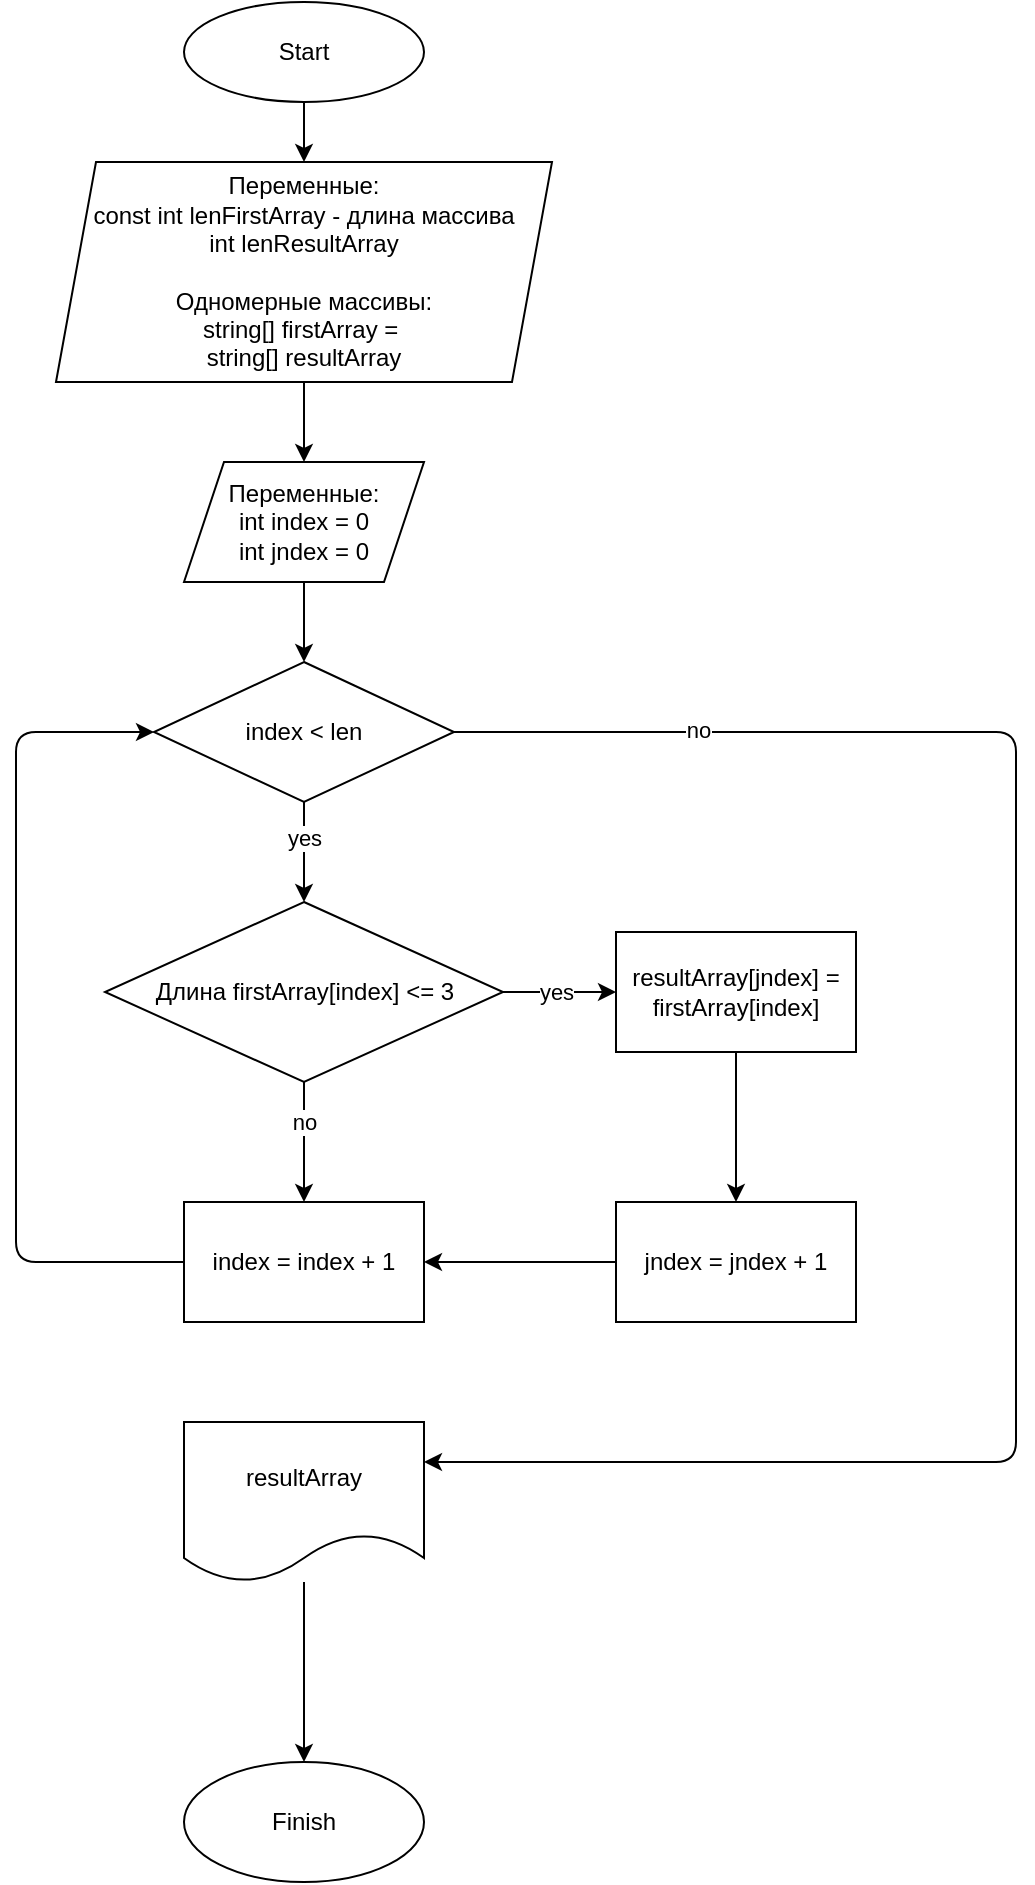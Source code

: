 <mxfile>
    <diagram id="vNnP-nuJIoNFf0fzr72A" name="Page-1">
        <mxGraphModel dx="1024" dy="276" grid="1" gridSize="10" guides="1" tooltips="1" connect="1" arrows="1" fold="1" page="1" pageScale="1" pageWidth="827" pageHeight="1169" math="0" shadow="0">
            <root>
                <mxCell id="0"/>
                <mxCell id="1" parent="0"/>
                <mxCell id="6" value="" style="edgeStyle=none;html=1;" parent="1" source="2" target="5" edge="1">
                    <mxGeometry relative="1" as="geometry"/>
                </mxCell>
                <mxCell id="2" value="Start" style="ellipse;whiteSpace=wrap;html=1;" parent="1" vertex="1">
                    <mxGeometry x="264" y="40" width="120" height="50" as="geometry"/>
                </mxCell>
                <mxCell id="11" value="" style="edgeStyle=none;html=1;" parent="1" source="5" target="10" edge="1">
                    <mxGeometry relative="1" as="geometry"/>
                </mxCell>
                <mxCell id="5" value="&lt;span&gt;Переменные:&lt;/span&gt;&lt;br&gt;&lt;span&gt;const int lenFirstArray - длина массива&lt;br&gt;&lt;/span&gt;int lenResultArray&lt;br&gt;&lt;br&gt;&lt;span&gt;Одномерные массивы:&lt;/span&gt;&lt;br&gt;&lt;span&gt;string[] firstArray =&amp;nbsp;&lt;/span&gt;&lt;br&gt;&lt;span&gt;string[] resultArray&lt;/span&gt;" style="shape=parallelogram;perimeter=parallelogramPerimeter;whiteSpace=wrap;html=1;fixedSize=1;" parent="1" vertex="1">
                    <mxGeometry x="200" y="120" width="248" height="110" as="geometry"/>
                </mxCell>
                <mxCell id="13" value="" style="edgeStyle=none;html=1;" parent="1" source="10" target="12" edge="1">
                    <mxGeometry relative="1" as="geometry"/>
                </mxCell>
                <mxCell id="10" value="Переменные:&lt;br&gt;int index = 0&lt;br&gt;int jndex = 0" style="shape=parallelogram;perimeter=parallelogramPerimeter;whiteSpace=wrap;html=1;fixedSize=1;" parent="1" vertex="1">
                    <mxGeometry x="264" y="270" width="120" height="60" as="geometry"/>
                </mxCell>
                <mxCell id="15" value="" style="edgeStyle=none;html=1;" parent="1" source="12" target="14" edge="1">
                    <mxGeometry relative="1" as="geometry"/>
                </mxCell>
                <mxCell id="16" value="yes" style="edgeLabel;html=1;align=center;verticalAlign=middle;resizable=0;points=[];" parent="15" vertex="1" connectable="0">
                    <mxGeometry x="-0.307" relative="1" as="geometry">
                        <mxPoint as="offset"/>
                    </mxGeometry>
                </mxCell>
                <mxCell id="29" style="edgeStyle=none;html=1;exitX=1;exitY=0.5;exitDx=0;exitDy=0;entryX=1;entryY=0.25;entryDx=0;entryDy=0;" parent="1" source="12" target="27" edge="1">
                    <mxGeometry relative="1" as="geometry">
                        <Array as="points">
                            <mxPoint x="680" y="405"/>
                            <mxPoint x="680" y="770"/>
                        </Array>
                    </mxGeometry>
                </mxCell>
                <mxCell id="30" value="no" style="edgeLabel;html=1;align=center;verticalAlign=middle;resizable=0;points=[];" parent="29" vertex="1" connectable="0">
                    <mxGeometry x="-0.741" y="1" relative="1" as="geometry">
                        <mxPoint as="offset"/>
                    </mxGeometry>
                </mxCell>
                <mxCell id="12" value="index &amp;lt; len" style="rhombus;whiteSpace=wrap;html=1;" parent="1" vertex="1">
                    <mxGeometry x="249" y="370" width="150" height="70" as="geometry"/>
                </mxCell>
                <mxCell id="18" value="" style="edgeStyle=none;html=1;" parent="1" source="14" target="17" edge="1">
                    <mxGeometry relative="1" as="geometry"/>
                </mxCell>
                <mxCell id="21" value="yes" style="edgeLabel;html=1;align=center;verticalAlign=middle;resizable=0;points=[];" parent="18" vertex="1" connectable="0">
                    <mxGeometry x="-0.522" y="-3" relative="1" as="geometry">
                        <mxPoint x="13" y="-3" as="offset"/>
                    </mxGeometry>
                </mxCell>
                <mxCell id="23" value="" style="edgeStyle=none;html=1;" parent="1" source="14" target="22" edge="1">
                    <mxGeometry relative="1" as="geometry"/>
                </mxCell>
                <mxCell id="25" value="no" style="edgeLabel;html=1;align=center;verticalAlign=middle;resizable=0;points=[];" parent="23" vertex="1" connectable="0">
                    <mxGeometry x="-0.333" relative="1" as="geometry">
                        <mxPoint as="offset"/>
                    </mxGeometry>
                </mxCell>
                <mxCell id="14" value="Длина firstArray[index] &amp;lt;= 3" style="rhombus;whiteSpace=wrap;html=1;" parent="1" vertex="1">
                    <mxGeometry x="224.5" y="490" width="199" height="90" as="geometry"/>
                </mxCell>
                <mxCell id="20" value="" style="edgeStyle=none;html=1;" parent="1" source="17" target="19" edge="1">
                    <mxGeometry relative="1" as="geometry"/>
                </mxCell>
                <mxCell id="17" value="resultArray[jndex] = firstArray[index]" style="whiteSpace=wrap;html=1;" parent="1" vertex="1">
                    <mxGeometry x="480" y="505" width="120" height="60" as="geometry"/>
                </mxCell>
                <mxCell id="24" style="edgeStyle=none;html=1;exitX=0;exitY=0.5;exitDx=0;exitDy=0;entryX=1;entryY=0.5;entryDx=0;entryDy=0;" parent="1" source="19" target="22" edge="1">
                    <mxGeometry relative="1" as="geometry"/>
                </mxCell>
                <mxCell id="19" value="jndex = jndex + 1" style="whiteSpace=wrap;html=1;" parent="1" vertex="1">
                    <mxGeometry x="480" y="640" width="120" height="60" as="geometry"/>
                </mxCell>
                <mxCell id="26" style="edgeStyle=none;html=1;exitX=0;exitY=0.5;exitDx=0;exitDy=0;entryX=0;entryY=0.5;entryDx=0;entryDy=0;" parent="1" source="22" target="12" edge="1">
                    <mxGeometry relative="1" as="geometry">
                        <Array as="points">
                            <mxPoint x="180" y="670"/>
                            <mxPoint x="180" y="405"/>
                        </Array>
                    </mxGeometry>
                </mxCell>
                <mxCell id="22" value="index = index + 1" style="whiteSpace=wrap;html=1;" parent="1" vertex="1">
                    <mxGeometry x="264" y="640" width="120" height="60" as="geometry"/>
                </mxCell>
                <mxCell id="32" value="" style="edgeStyle=none;html=1;" parent="1" source="27" target="31" edge="1">
                    <mxGeometry relative="1" as="geometry"/>
                </mxCell>
                <mxCell id="27" value="resultArray" style="shape=document;whiteSpace=wrap;html=1;boundedLbl=1;" parent="1" vertex="1">
                    <mxGeometry x="264" y="750" width="120" height="80" as="geometry"/>
                </mxCell>
                <mxCell id="31" value="Finish" style="ellipse;whiteSpace=wrap;html=1;" parent="1" vertex="1">
                    <mxGeometry x="264" y="920" width="120" height="60" as="geometry"/>
                </mxCell>
            </root>
        </mxGraphModel>
    </diagram>
</mxfile>